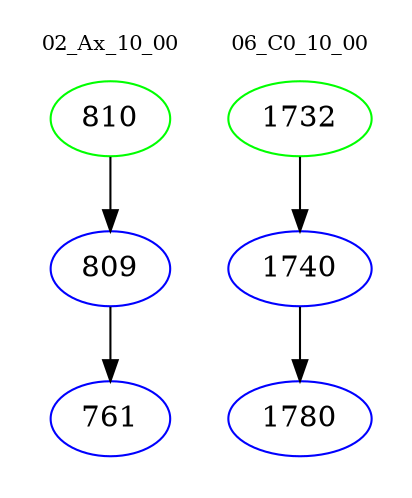 digraph{
subgraph cluster_0 {
color = white
label = "02_Ax_10_00";
fontsize=10;
T0_810 [label="810", color="green"]
T0_810 -> T0_809 [color="black"]
T0_809 [label="809", color="blue"]
T0_809 -> T0_761 [color="black"]
T0_761 [label="761", color="blue"]
}
subgraph cluster_1 {
color = white
label = "06_C0_10_00";
fontsize=10;
T1_1732 [label="1732", color="green"]
T1_1732 -> T1_1740 [color="black"]
T1_1740 [label="1740", color="blue"]
T1_1740 -> T1_1780 [color="black"]
T1_1780 [label="1780", color="blue"]
}
}
